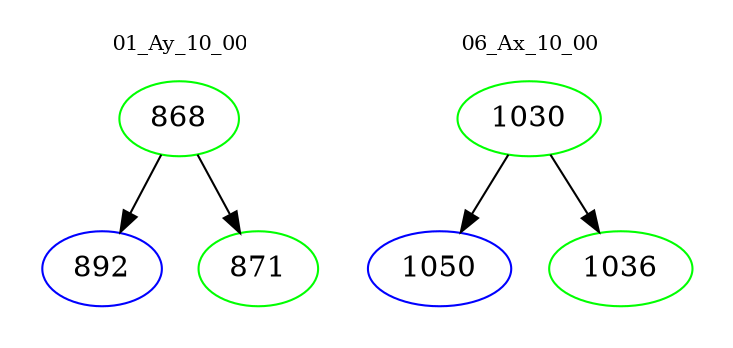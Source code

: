 digraph{
subgraph cluster_0 {
color = white
label = "01_Ay_10_00";
fontsize=10;
T0_868 [label="868", color="green"]
T0_868 -> T0_892 [color="black"]
T0_892 [label="892", color="blue"]
T0_868 -> T0_871 [color="black"]
T0_871 [label="871", color="green"]
}
subgraph cluster_1 {
color = white
label = "06_Ax_10_00";
fontsize=10;
T1_1030 [label="1030", color="green"]
T1_1030 -> T1_1050 [color="black"]
T1_1050 [label="1050", color="blue"]
T1_1030 -> T1_1036 [color="black"]
T1_1036 [label="1036", color="green"]
}
}
